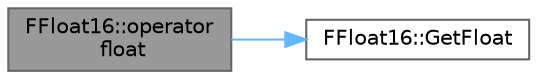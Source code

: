 digraph "FFloat16::operator float"
{
 // INTERACTIVE_SVG=YES
 // LATEX_PDF_SIZE
  bgcolor="transparent";
  edge [fontname=Helvetica,fontsize=10,labelfontname=Helvetica,labelfontsize=10];
  node [fontname=Helvetica,fontsize=10,shape=box,height=0.2,width=0.4];
  rankdir="LR";
  Node1 [id="Node000001",label="FFloat16::operator\l float",height=0.2,width=0.4,color="gray40", fillcolor="grey60", style="filled", fontcolor="black",tooltip="Convert from Fp16 to Fp32."];
  Node1 -> Node2 [id="edge1_Node000001_Node000002",color="steelblue1",style="solid",tooltip=" "];
  Node2 [id="Node000002",label="FFloat16::GetFloat",height=0.2,width=0.4,color="grey40", fillcolor="white", style="filled",URL="$da/dc7/classFFloat16.html#aefcc9bef5b53125a806332f6d179ff63",tooltip="Convert from Fp16 to Fp32."];
}
